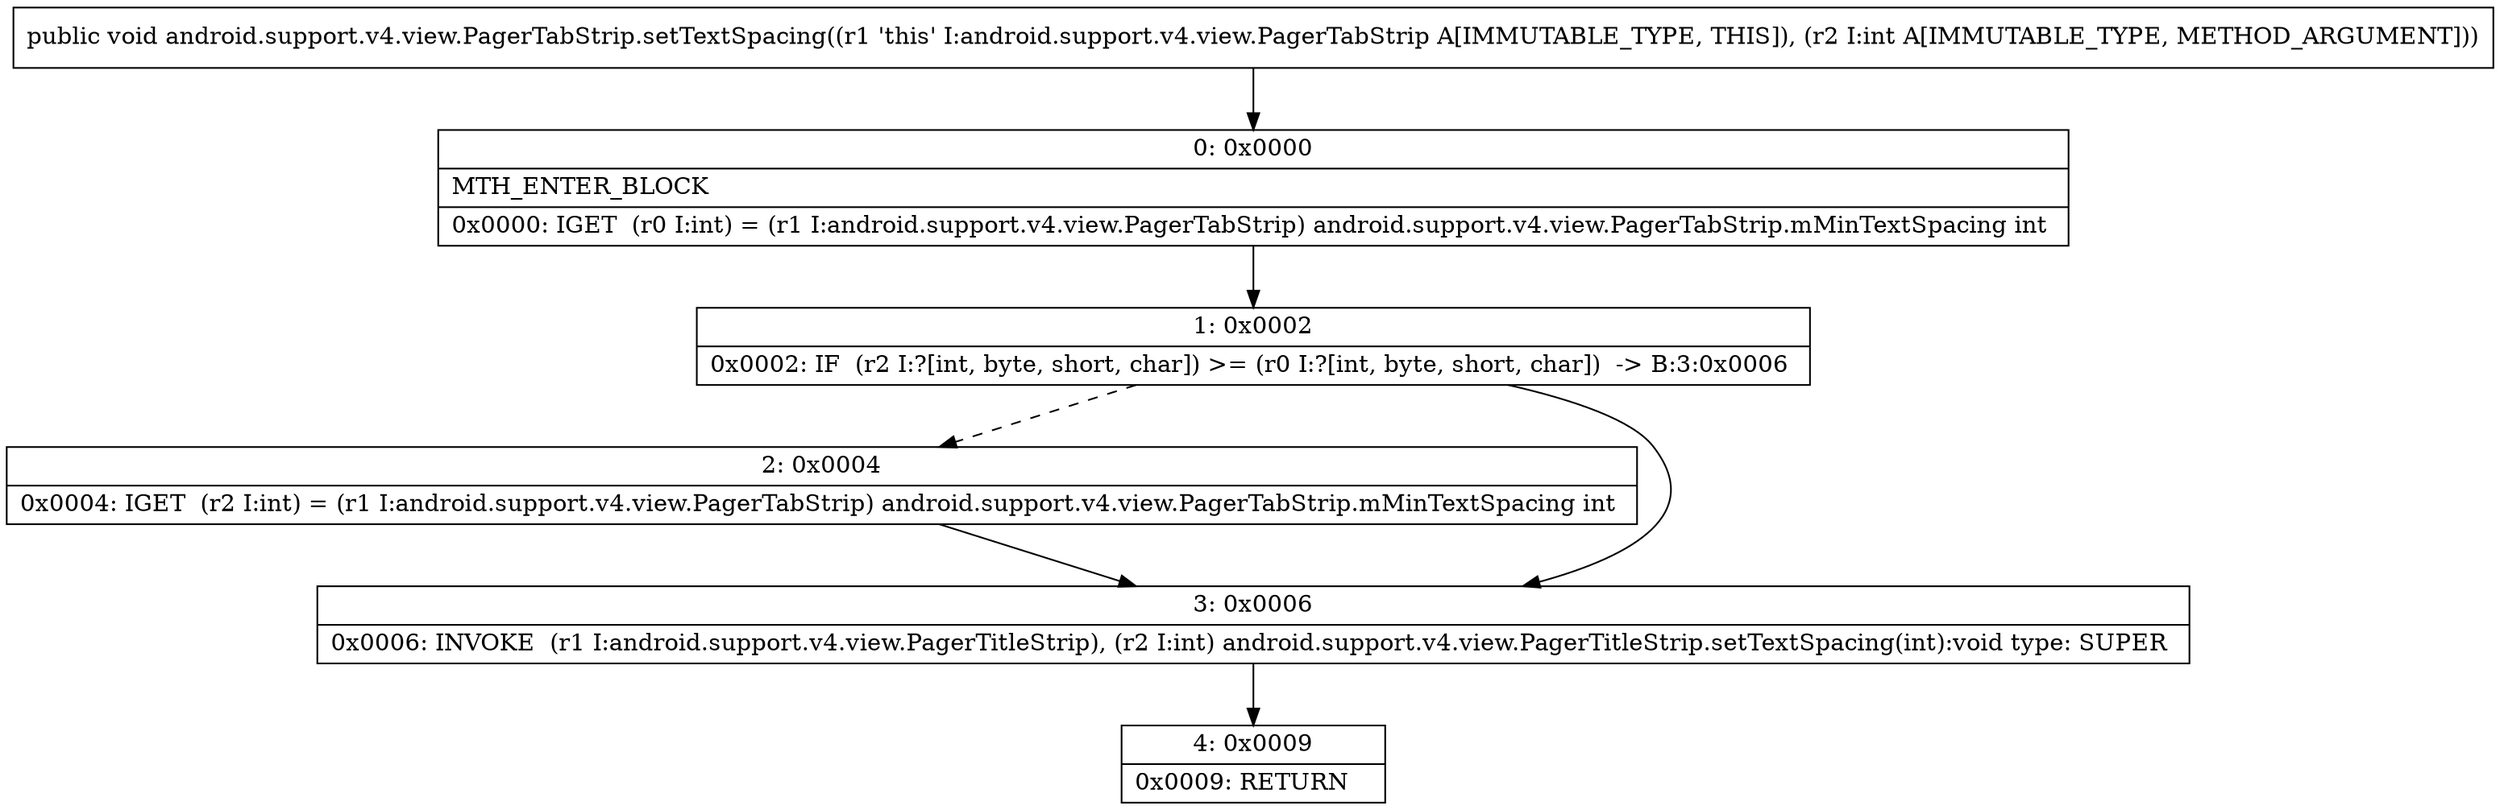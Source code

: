 digraph "CFG forandroid.support.v4.view.PagerTabStrip.setTextSpacing(I)V" {
Node_0 [shape=record,label="{0\:\ 0x0000|MTH_ENTER_BLOCK\l|0x0000: IGET  (r0 I:int) = (r1 I:android.support.v4.view.PagerTabStrip) android.support.v4.view.PagerTabStrip.mMinTextSpacing int \l}"];
Node_1 [shape=record,label="{1\:\ 0x0002|0x0002: IF  (r2 I:?[int, byte, short, char]) \>= (r0 I:?[int, byte, short, char])  \-\> B:3:0x0006 \l}"];
Node_2 [shape=record,label="{2\:\ 0x0004|0x0004: IGET  (r2 I:int) = (r1 I:android.support.v4.view.PagerTabStrip) android.support.v4.view.PagerTabStrip.mMinTextSpacing int \l}"];
Node_3 [shape=record,label="{3\:\ 0x0006|0x0006: INVOKE  (r1 I:android.support.v4.view.PagerTitleStrip), (r2 I:int) android.support.v4.view.PagerTitleStrip.setTextSpacing(int):void type: SUPER \l}"];
Node_4 [shape=record,label="{4\:\ 0x0009|0x0009: RETURN   \l}"];
MethodNode[shape=record,label="{public void android.support.v4.view.PagerTabStrip.setTextSpacing((r1 'this' I:android.support.v4.view.PagerTabStrip A[IMMUTABLE_TYPE, THIS]), (r2 I:int A[IMMUTABLE_TYPE, METHOD_ARGUMENT])) }"];
MethodNode -> Node_0;
Node_0 -> Node_1;
Node_1 -> Node_2[style=dashed];
Node_1 -> Node_3;
Node_2 -> Node_3;
Node_3 -> Node_4;
}

